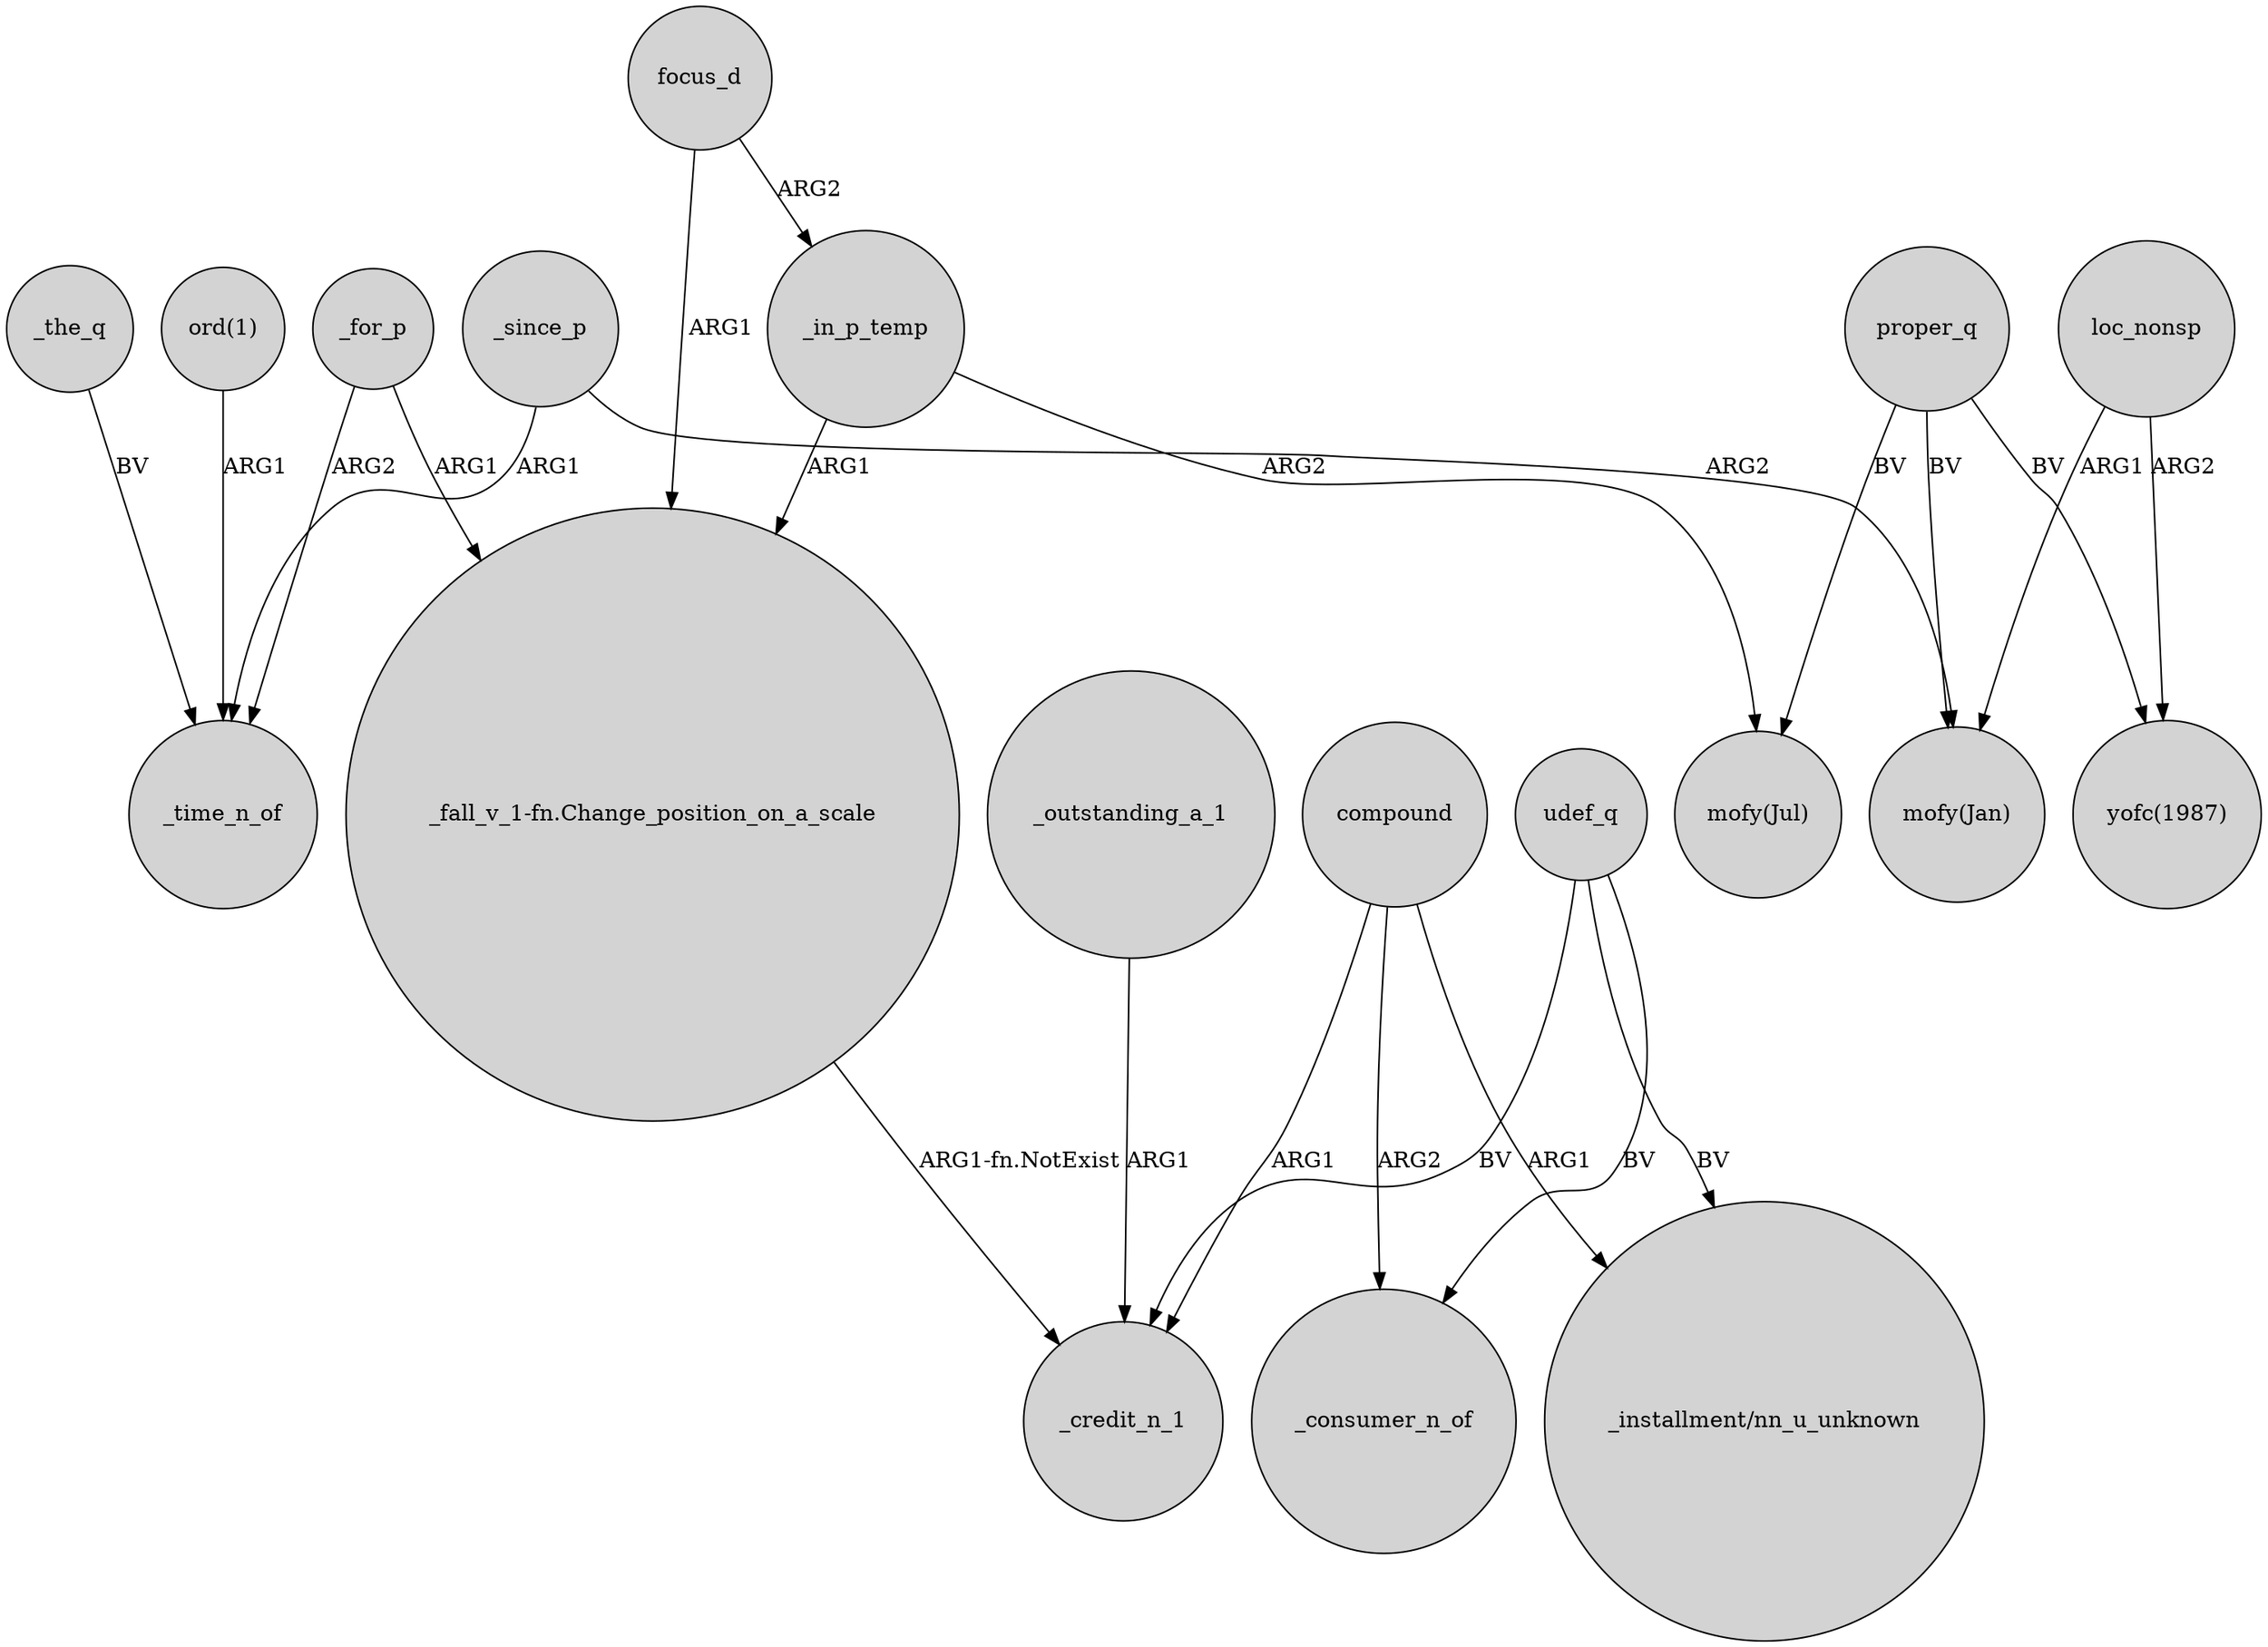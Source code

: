 digraph {
	node [shape=circle style=filled]
	_since_p -> _time_n_of [label=ARG1]
	_since_p -> "mofy(Jan)" [label=ARG2]
	focus_d -> _in_p_temp [label=ARG2]
	proper_q -> "mofy(Jul)" [label=BV]
	udef_q -> _credit_n_1 [label=BV]
	_outstanding_a_1 -> _credit_n_1 [label=ARG1]
	focus_d -> "_fall_v_1-fn.Change_position_on_a_scale" [label=ARG1]
	_for_p -> "_fall_v_1-fn.Change_position_on_a_scale" [label=ARG1]
	_for_p -> _time_n_of [label=ARG2]
	proper_q -> "mofy(Jan)" [label=BV]
	_in_p_temp -> "mofy(Jul)" [label=ARG2]
	udef_q -> "_installment/nn_u_unknown" [label=BV]
	_the_q -> _time_n_of [label=BV]
	compound -> _credit_n_1 [label=ARG1]
	"_fall_v_1-fn.Change_position_on_a_scale" -> _credit_n_1 [label="ARG1-fn.NotExist"]
	udef_q -> _consumer_n_of [label=BV]
	proper_q -> "yofc(1987)" [label=BV]
	compound -> _consumer_n_of [label=ARG2]
	_in_p_temp -> "_fall_v_1-fn.Change_position_on_a_scale" [label=ARG1]
	loc_nonsp -> "yofc(1987)" [label=ARG2]
	loc_nonsp -> "mofy(Jan)" [label=ARG1]
	compound -> "_installment/nn_u_unknown" [label=ARG1]
	"ord(1)" -> _time_n_of [label=ARG1]
}
